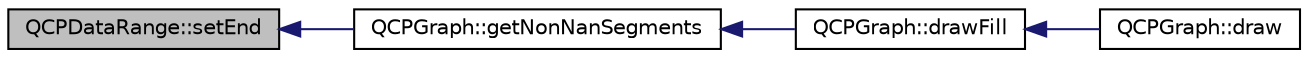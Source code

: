 digraph "QCPDataRange::setEnd"
{
  edge [fontname="Helvetica",fontsize="10",labelfontname="Helvetica",labelfontsize="10"];
  node [fontname="Helvetica",fontsize="10",shape=record];
  rankdir="LR";
  Node149 [label="QCPDataRange::setEnd",height=0.2,width=0.4,color="black", fillcolor="grey75", style="filled", fontcolor="black"];
  Node149 -> Node150 [dir="back",color="midnightblue",fontsize="10",style="solid",fontname="Helvetica"];
  Node150 [label="QCPGraph::getNonNanSegments",height=0.2,width=0.4,color="black", fillcolor="white", style="filled",URL="$class_q_c_p_graph.html#a0e0886b9ec7731d8993bbb104465f3b9"];
  Node150 -> Node151 [dir="back",color="midnightblue",fontsize="10",style="solid",fontname="Helvetica"];
  Node151 [label="QCPGraph::drawFill",height=0.2,width=0.4,color="black", fillcolor="white", style="filled",URL="$class_q_c_p_graph.html#a67c5ea573f604efd8bf121a0b7a380d1"];
  Node151 -> Node152 [dir="back",color="midnightblue",fontsize="10",style="solid",fontname="Helvetica"];
  Node152 [label="QCPGraph::draw",height=0.2,width=0.4,color="black", fillcolor="white", style="filled",URL="$class_q_c_p_graph.html#a2b0849598f06e834b43ce18cd13bcdc3"];
}
